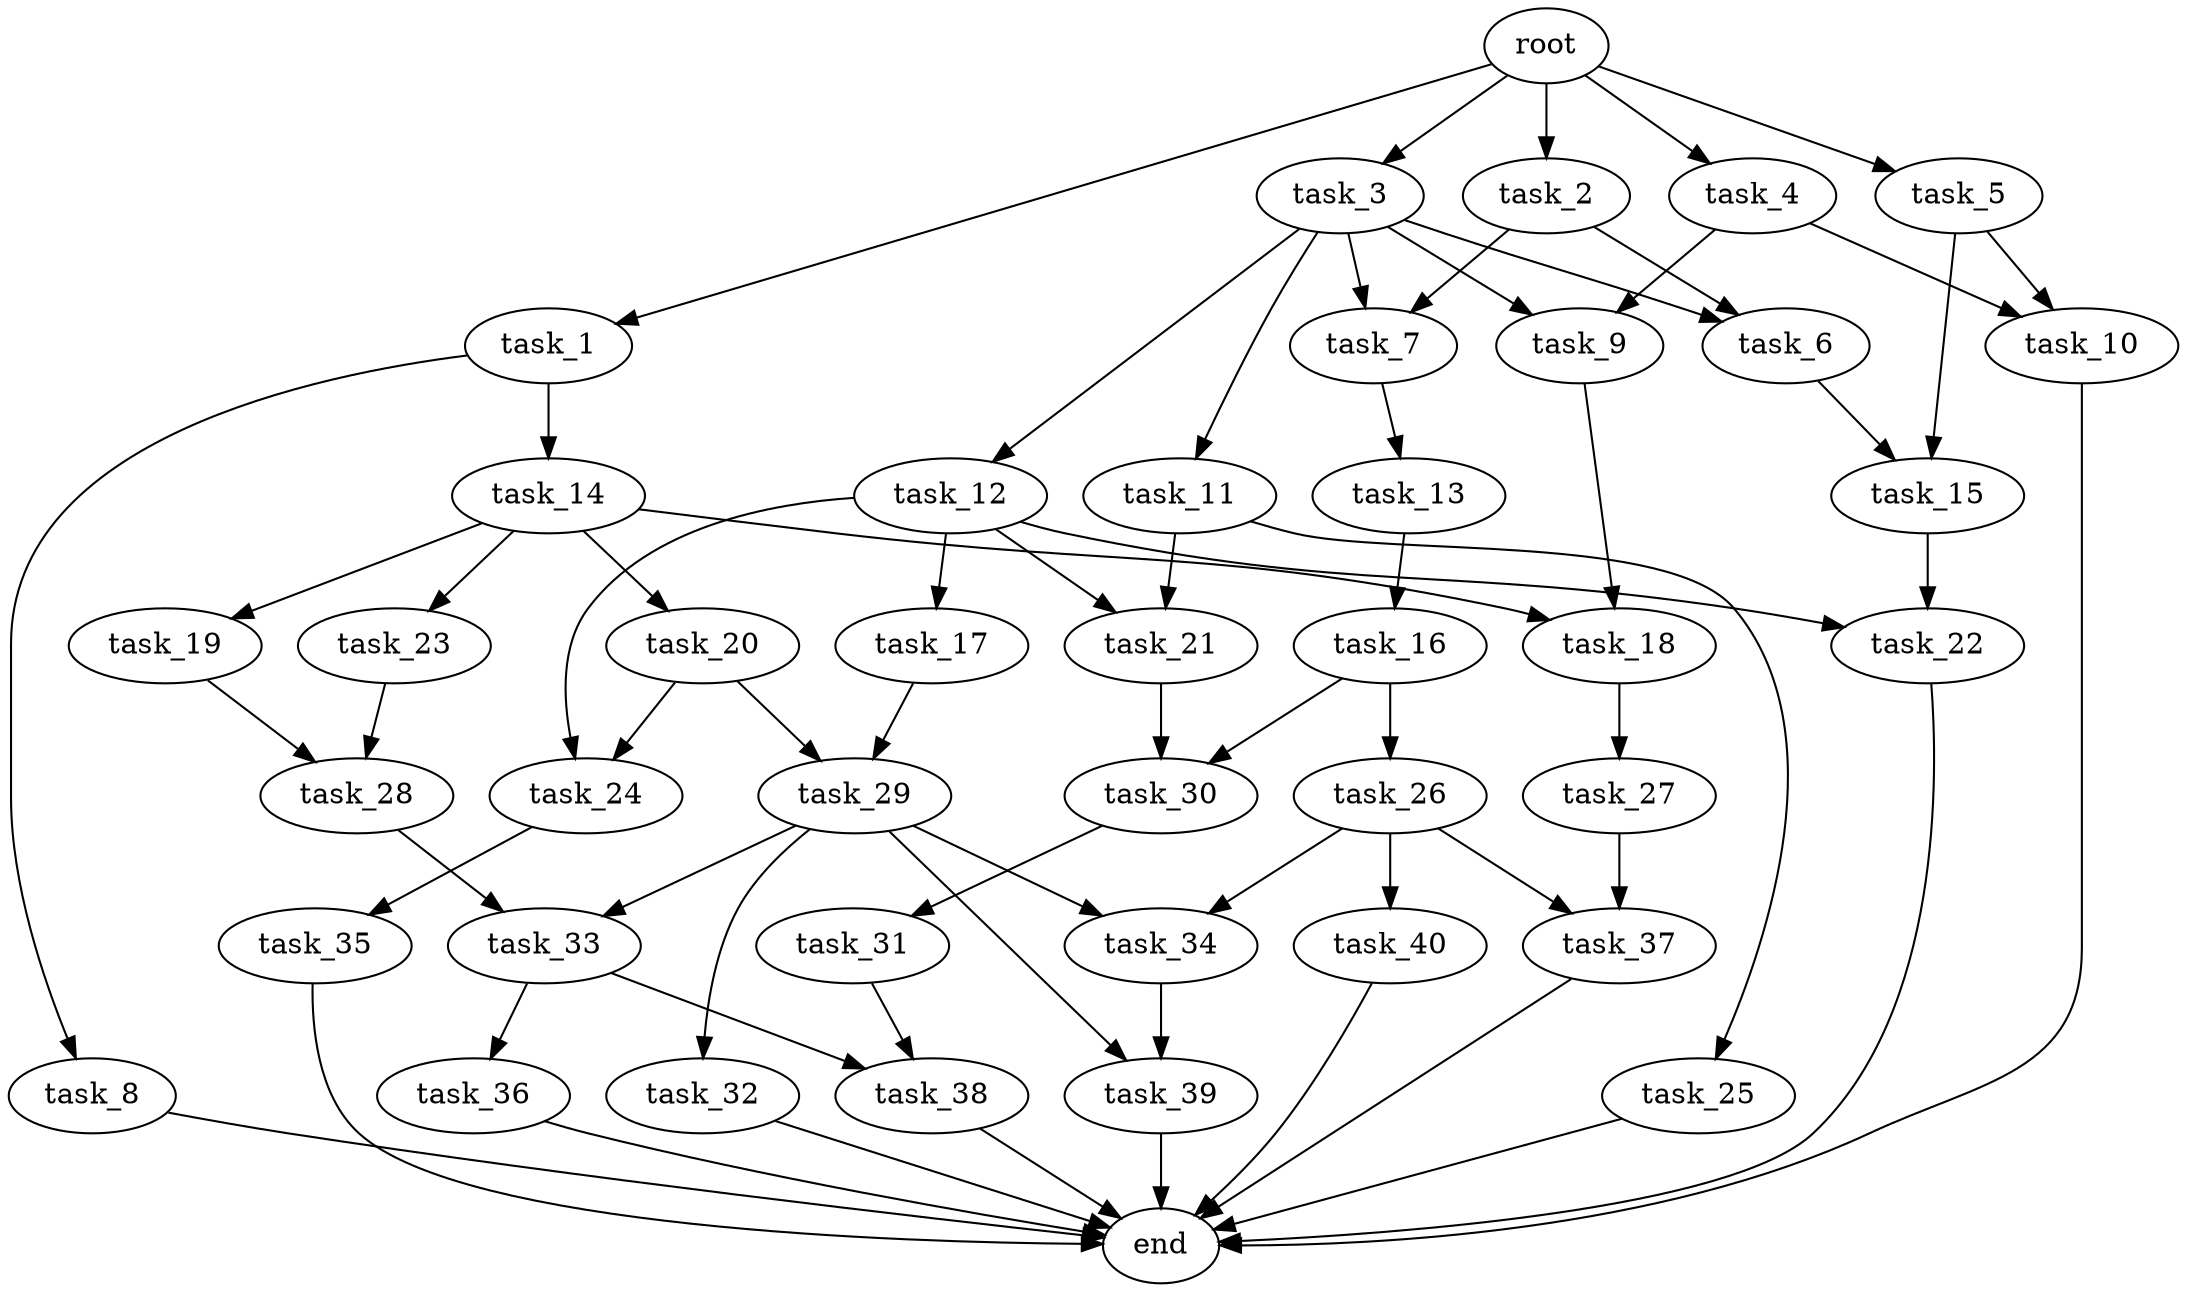 digraph G {
  root [size="0.000000e+00"];
  task_1 [size="4.788406e+10"];
  task_2 [size="7.987582e+10"];
  task_3 [size="6.676243e+09"];
  task_4 [size="6.477895e+10"];
  task_5 [size="5.316195e+10"];
  task_6 [size="2.716289e+10"];
  task_7 [size="6.837058e+10"];
  task_8 [size="4.918271e+10"];
  task_9 [size="1.046309e+10"];
  task_10 [size="2.363911e+10"];
  task_11 [size="4.856183e+10"];
  task_12 [size="3.153238e+10"];
  task_13 [size="8.567862e+10"];
  task_14 [size="9.497829e+10"];
  task_15 [size="7.721930e+10"];
  task_16 [size="6.532358e+10"];
  task_17 [size="3.240265e+10"];
  task_18 [size="1.365070e+09"];
  task_19 [size="6.600253e+10"];
  task_20 [size="2.198296e+10"];
  task_21 [size="3.854282e+10"];
  task_22 [size="4.013525e+10"];
  task_23 [size="5.742619e+09"];
  task_24 [size="7.845666e+10"];
  task_25 [size="6.640038e+10"];
  task_26 [size="2.293157e+10"];
  task_27 [size="8.281891e+10"];
  task_28 [size="4.735792e+10"];
  task_29 [size="3.654385e+10"];
  task_30 [size="6.335122e+09"];
  task_31 [size="7.305245e+10"];
  task_32 [size="7.907751e+10"];
  task_33 [size="4.512843e+09"];
  task_34 [size="3.184886e+10"];
  task_35 [size="5.687201e+10"];
  task_36 [size="7.993022e+10"];
  task_37 [size="9.367898e+10"];
  task_38 [size="6.597223e+10"];
  task_39 [size="3.683506e+10"];
  task_40 [size="4.281763e+10"];
  end [size="0.000000e+00"];

  root -> task_1 [size="1.000000e-12"];
  root -> task_2 [size="1.000000e-12"];
  root -> task_3 [size="1.000000e-12"];
  root -> task_4 [size="1.000000e-12"];
  root -> task_5 [size="1.000000e-12"];
  task_1 -> task_8 [size="4.918271e+08"];
  task_1 -> task_14 [size="9.497829e+08"];
  task_2 -> task_6 [size="1.358144e+08"];
  task_2 -> task_7 [size="3.418529e+08"];
  task_3 -> task_6 [size="1.358144e+08"];
  task_3 -> task_7 [size="3.418529e+08"];
  task_3 -> task_9 [size="5.231547e+07"];
  task_3 -> task_11 [size="4.856183e+08"];
  task_3 -> task_12 [size="3.153238e+08"];
  task_4 -> task_9 [size="5.231547e+07"];
  task_4 -> task_10 [size="1.181956e+08"];
  task_5 -> task_10 [size="1.181956e+08"];
  task_5 -> task_15 [size="3.860965e+08"];
  task_6 -> task_15 [size="3.860965e+08"];
  task_7 -> task_13 [size="8.567862e+08"];
  task_8 -> end [size="1.000000e-12"];
  task_9 -> task_18 [size="6.825349e+06"];
  task_10 -> end [size="1.000000e-12"];
  task_11 -> task_21 [size="1.927141e+08"];
  task_11 -> task_25 [size="6.640038e+08"];
  task_12 -> task_17 [size="3.240265e+08"];
  task_12 -> task_21 [size="1.927141e+08"];
  task_12 -> task_22 [size="2.006763e+08"];
  task_12 -> task_24 [size="3.922833e+08"];
  task_13 -> task_16 [size="6.532358e+08"];
  task_14 -> task_18 [size="6.825349e+06"];
  task_14 -> task_19 [size="6.600253e+08"];
  task_14 -> task_20 [size="2.198296e+08"];
  task_14 -> task_23 [size="5.742619e+07"];
  task_15 -> task_22 [size="2.006763e+08"];
  task_16 -> task_26 [size="2.293157e+08"];
  task_16 -> task_30 [size="3.167561e+07"];
  task_17 -> task_29 [size="1.827192e+08"];
  task_18 -> task_27 [size="8.281891e+08"];
  task_19 -> task_28 [size="2.367896e+08"];
  task_20 -> task_24 [size="3.922833e+08"];
  task_20 -> task_29 [size="1.827192e+08"];
  task_21 -> task_30 [size="3.167561e+07"];
  task_22 -> end [size="1.000000e-12"];
  task_23 -> task_28 [size="2.367896e+08"];
  task_24 -> task_35 [size="5.687201e+08"];
  task_25 -> end [size="1.000000e-12"];
  task_26 -> task_34 [size="1.592443e+08"];
  task_26 -> task_37 [size="4.683949e+08"];
  task_26 -> task_40 [size="4.281763e+08"];
  task_27 -> task_37 [size="4.683949e+08"];
  task_28 -> task_33 [size="2.256421e+07"];
  task_29 -> task_32 [size="7.907751e+08"];
  task_29 -> task_33 [size="2.256421e+07"];
  task_29 -> task_34 [size="1.592443e+08"];
  task_29 -> task_39 [size="1.841753e+08"];
  task_30 -> task_31 [size="7.305245e+08"];
  task_31 -> task_38 [size="3.298611e+08"];
  task_32 -> end [size="1.000000e-12"];
  task_33 -> task_36 [size="7.993022e+08"];
  task_33 -> task_38 [size="3.298611e+08"];
  task_34 -> task_39 [size="1.841753e+08"];
  task_35 -> end [size="1.000000e-12"];
  task_36 -> end [size="1.000000e-12"];
  task_37 -> end [size="1.000000e-12"];
  task_38 -> end [size="1.000000e-12"];
  task_39 -> end [size="1.000000e-12"];
  task_40 -> end [size="1.000000e-12"];
}
